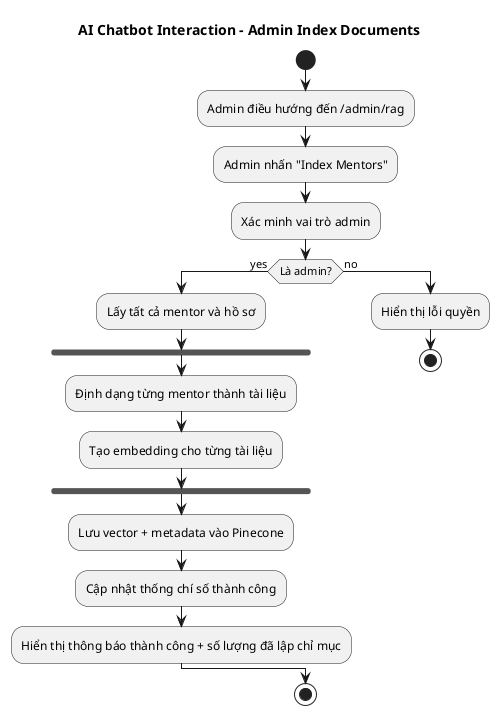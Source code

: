 @startuml
title AI Chatbot Interaction - Admin Index Documents

start
:Admin điều hướng đến /admin/rag;
:Admin nhấn "Index Mentors";
:Xác minh vai trò admin;
if (Là admin?) then (yes)
    :Lấy tất cả mentor và hồ sơ;
    fork
        :Định dạng từng mentor thành tài liệu;
        :Tạo embedding cho từng tài liệu;
    end fork
    :Lưu vector + metadata vào Pinecone;
    :Cập nhật thống chí số thành công;
    :Hiển thị thông báo thành công + số lượng đã lập chỉ mục;
else (no)
    :Hiển thị lỗi quyền;
    stop
endif
stop

@enduml